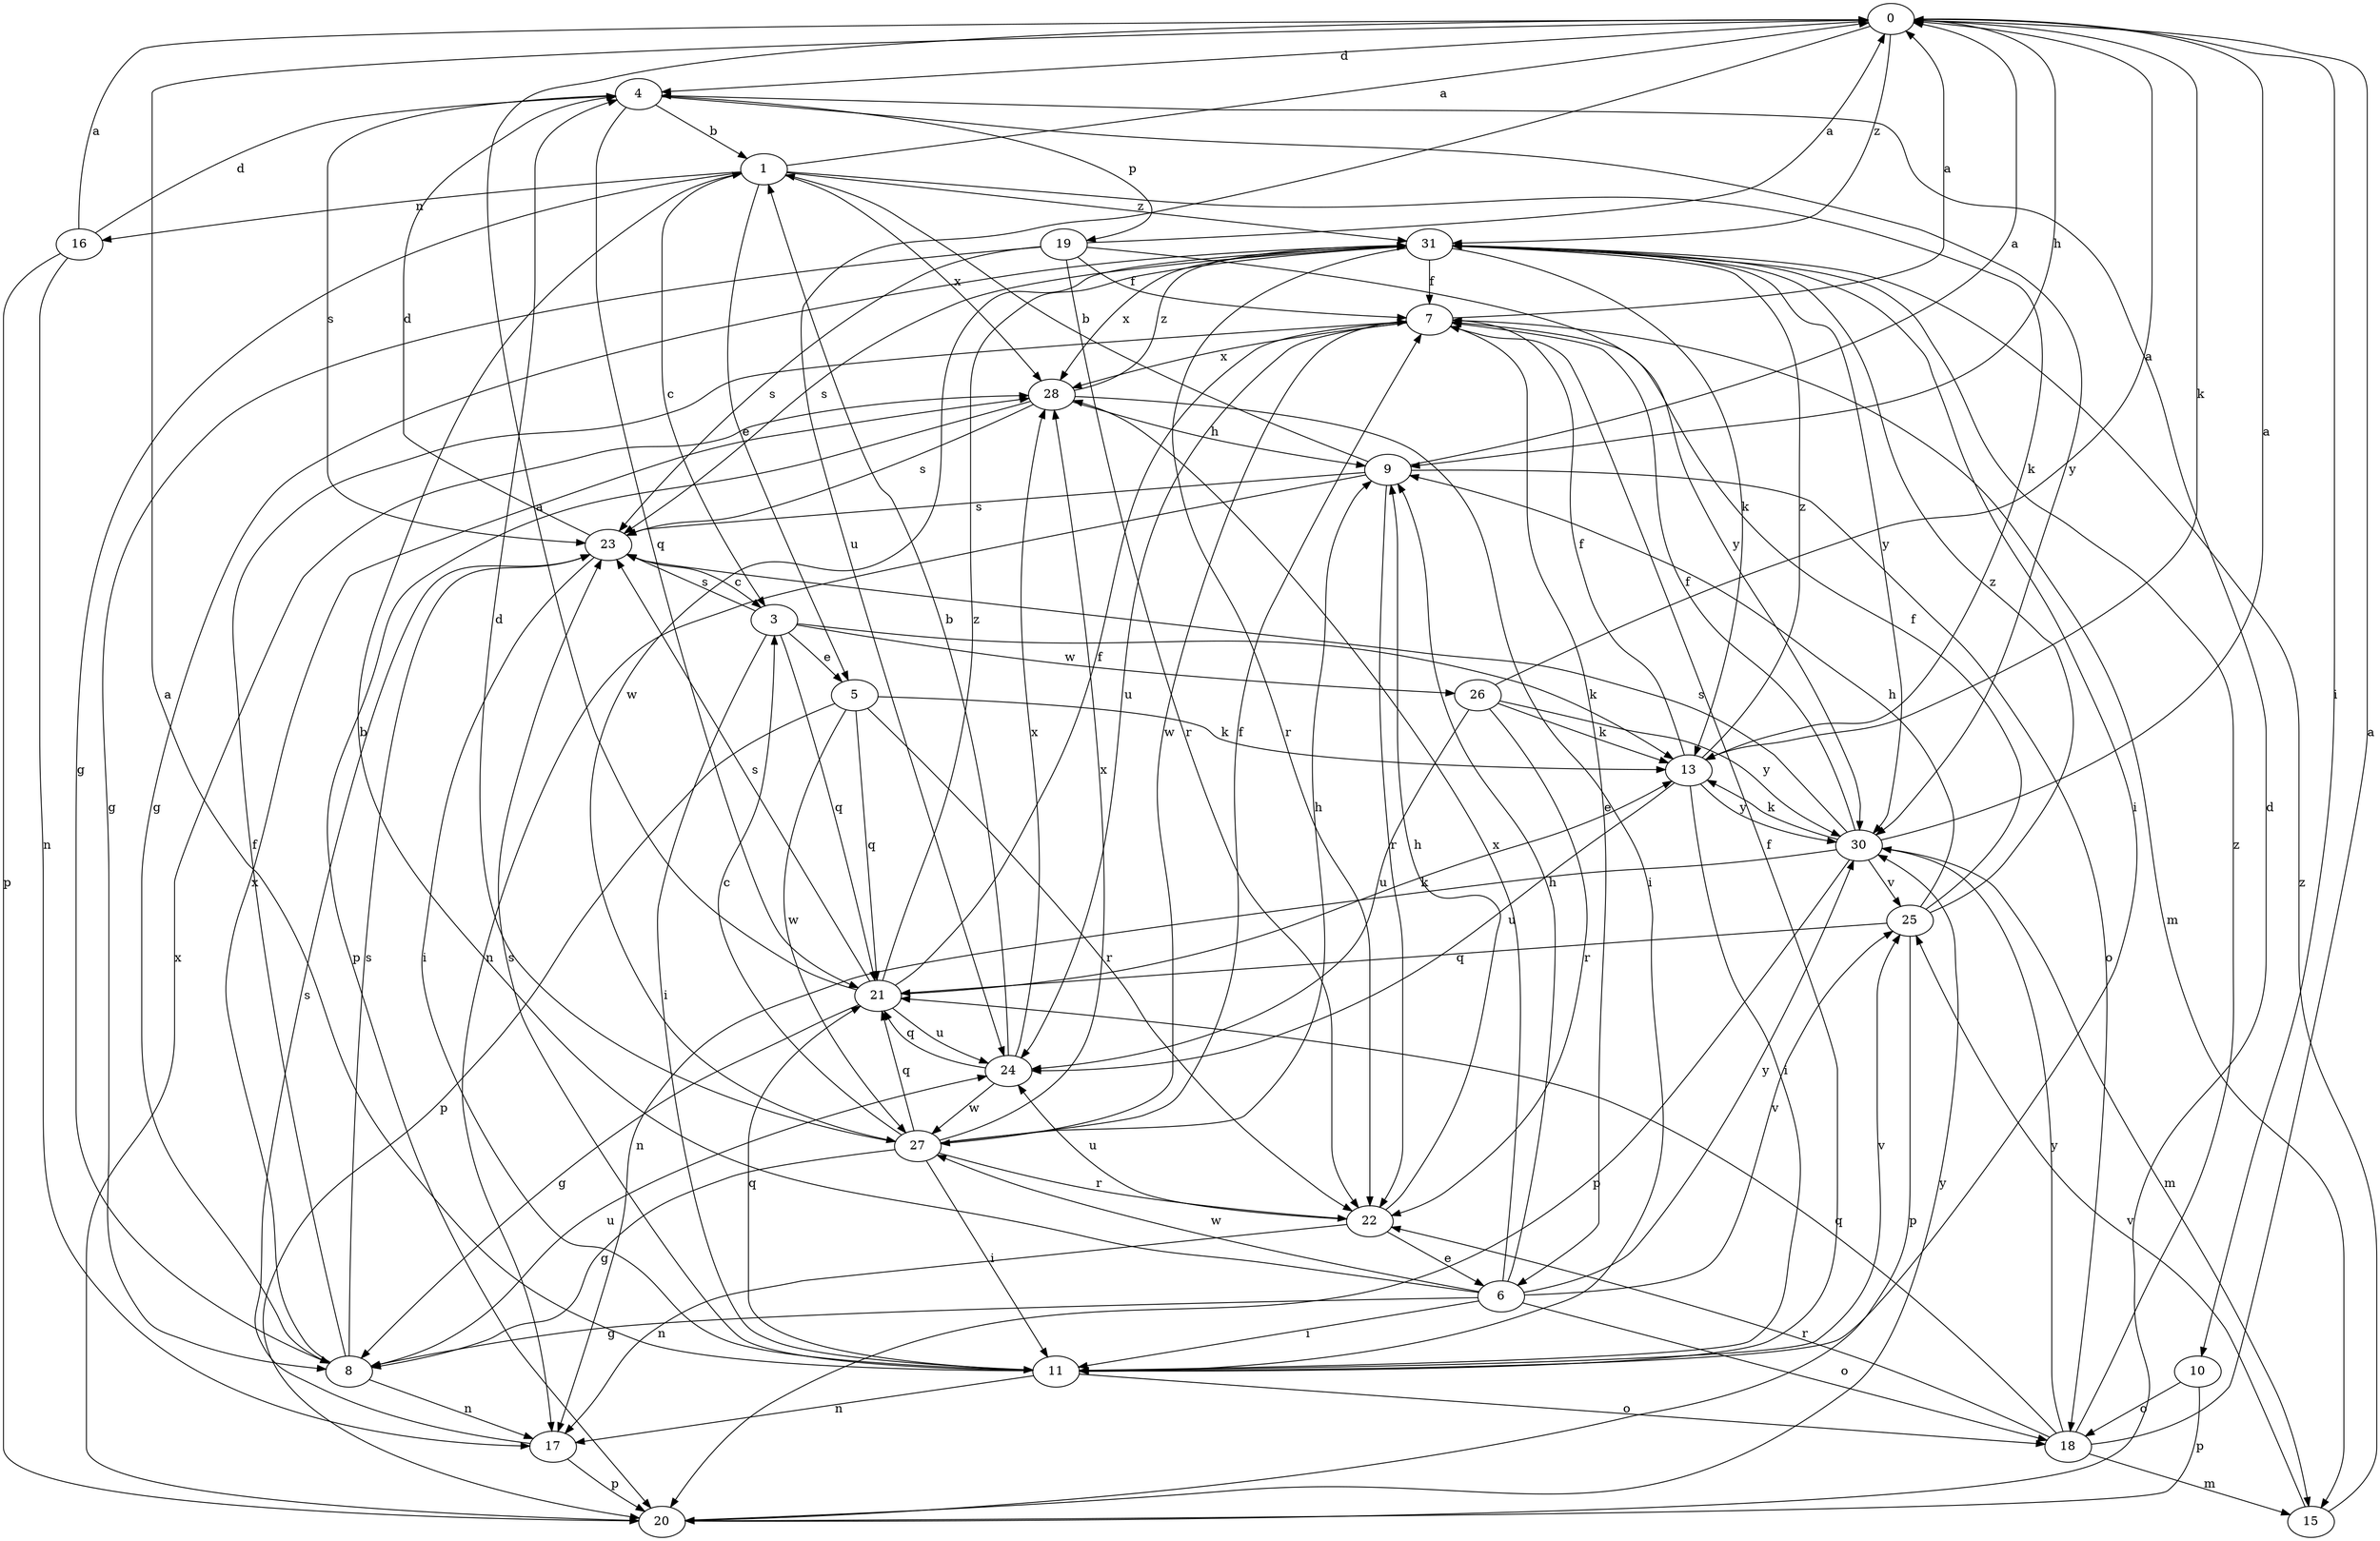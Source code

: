 strict digraph  {
0;
1;
3;
4;
5;
6;
7;
8;
9;
10;
11;
13;
15;
16;
17;
18;
19;
20;
21;
22;
23;
24;
25;
26;
27;
28;
30;
31;
0 -> 4  [label=d];
0 -> 9  [label=h];
0 -> 10  [label=i];
0 -> 13  [label=k];
0 -> 24  [label=u];
0 -> 31  [label=z];
1 -> 0  [label=a];
1 -> 3  [label=c];
1 -> 5  [label=e];
1 -> 8  [label=g];
1 -> 13  [label=k];
1 -> 16  [label=n];
1 -> 28  [label=x];
1 -> 31  [label=z];
3 -> 5  [label=e];
3 -> 11  [label=i];
3 -> 13  [label=k];
3 -> 21  [label=q];
3 -> 23  [label=s];
3 -> 26  [label=w];
4 -> 1  [label=b];
4 -> 19  [label=p];
4 -> 21  [label=q];
4 -> 23  [label=s];
4 -> 30  [label=y];
5 -> 13  [label=k];
5 -> 20  [label=p];
5 -> 21  [label=q];
5 -> 22  [label=r];
5 -> 27  [label=w];
6 -> 1  [label=b];
6 -> 8  [label=g];
6 -> 9  [label=h];
6 -> 11  [label=i];
6 -> 18  [label=o];
6 -> 25  [label=v];
6 -> 27  [label=w];
6 -> 28  [label=x];
6 -> 30  [label=y];
7 -> 0  [label=a];
7 -> 6  [label=e];
7 -> 15  [label=m];
7 -> 24  [label=u];
7 -> 27  [label=w];
7 -> 28  [label=x];
8 -> 7  [label=f];
8 -> 17  [label=n];
8 -> 23  [label=s];
8 -> 24  [label=u];
8 -> 28  [label=x];
9 -> 0  [label=a];
9 -> 1  [label=b];
9 -> 17  [label=n];
9 -> 18  [label=o];
9 -> 22  [label=r];
9 -> 23  [label=s];
10 -> 18  [label=o];
10 -> 20  [label=p];
11 -> 0  [label=a];
11 -> 7  [label=f];
11 -> 17  [label=n];
11 -> 18  [label=o];
11 -> 21  [label=q];
11 -> 23  [label=s];
11 -> 25  [label=v];
13 -> 7  [label=f];
13 -> 11  [label=i];
13 -> 24  [label=u];
13 -> 30  [label=y];
13 -> 31  [label=z];
15 -> 25  [label=v];
15 -> 31  [label=z];
16 -> 0  [label=a];
16 -> 4  [label=d];
16 -> 17  [label=n];
16 -> 20  [label=p];
17 -> 20  [label=p];
17 -> 23  [label=s];
18 -> 0  [label=a];
18 -> 15  [label=m];
18 -> 21  [label=q];
18 -> 22  [label=r];
18 -> 30  [label=y];
18 -> 31  [label=z];
19 -> 0  [label=a];
19 -> 7  [label=f];
19 -> 8  [label=g];
19 -> 22  [label=r];
19 -> 23  [label=s];
19 -> 30  [label=y];
20 -> 4  [label=d];
20 -> 28  [label=x];
20 -> 30  [label=y];
21 -> 0  [label=a];
21 -> 7  [label=f];
21 -> 8  [label=g];
21 -> 13  [label=k];
21 -> 23  [label=s];
21 -> 24  [label=u];
21 -> 31  [label=z];
22 -> 6  [label=e];
22 -> 9  [label=h];
22 -> 17  [label=n];
22 -> 24  [label=u];
23 -> 3  [label=c];
23 -> 4  [label=d];
23 -> 11  [label=i];
24 -> 1  [label=b];
24 -> 21  [label=q];
24 -> 27  [label=w];
24 -> 28  [label=x];
25 -> 7  [label=f];
25 -> 9  [label=h];
25 -> 20  [label=p];
25 -> 21  [label=q];
25 -> 31  [label=z];
26 -> 0  [label=a];
26 -> 13  [label=k];
26 -> 22  [label=r];
26 -> 24  [label=u];
26 -> 30  [label=y];
27 -> 3  [label=c];
27 -> 4  [label=d];
27 -> 7  [label=f];
27 -> 8  [label=g];
27 -> 9  [label=h];
27 -> 11  [label=i];
27 -> 21  [label=q];
27 -> 22  [label=r];
27 -> 28  [label=x];
28 -> 9  [label=h];
28 -> 11  [label=i];
28 -> 20  [label=p];
28 -> 23  [label=s];
28 -> 31  [label=z];
30 -> 0  [label=a];
30 -> 7  [label=f];
30 -> 13  [label=k];
30 -> 15  [label=m];
30 -> 17  [label=n];
30 -> 20  [label=p];
30 -> 23  [label=s];
30 -> 25  [label=v];
31 -> 7  [label=f];
31 -> 8  [label=g];
31 -> 11  [label=i];
31 -> 13  [label=k];
31 -> 22  [label=r];
31 -> 23  [label=s];
31 -> 27  [label=w];
31 -> 28  [label=x];
31 -> 30  [label=y];
}
